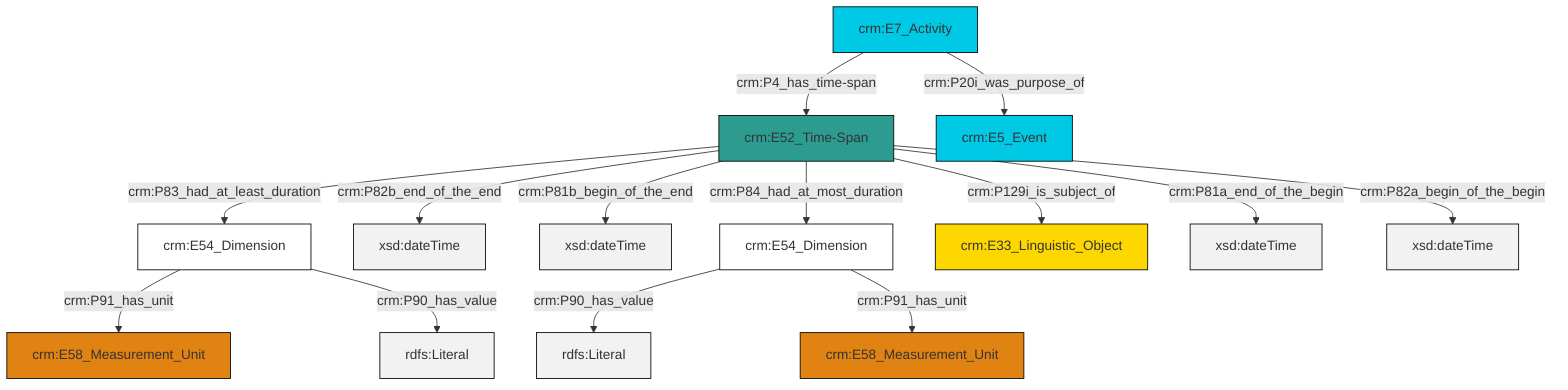 graph TD
classDef Literal fill:#f2f2f2,stroke:#000000;
classDef CRM_Entity fill:#FFFFFF,stroke:#000000;
classDef Temporal_Entity fill:#00C9E6, stroke:#000000;
classDef Type fill:#E18312, stroke:#000000;
classDef Time-Span fill:#2C9C91, stroke:#000000;
classDef Appellation fill:#FFEB7F, stroke:#000000;
classDef Place fill:#008836, stroke:#000000;
classDef Persistent_Item fill:#B266B2, stroke:#000000;
classDef Conceptual_Object fill:#FFD700, stroke:#000000;
classDef Physical_Thing fill:#D2B48C, stroke:#000000;
classDef Actor fill:#f58aad, stroke:#000000;
classDef PC_Classes fill:#4ce600, stroke:#000000;
classDef Multi fill:#cccccc,stroke:#000000;

0["crm:E7_Activity"]:::Temporal_Entity -->|crm:P4_has_time-span| 1["crm:E52_Time-Span"]:::Time-Span
2["crm:E54_Dimension"]:::CRM_Entity -->|crm:P90_has_value| 3[rdfs:Literal]:::Literal
1["crm:E52_Time-Span"]:::Time-Span -->|crm:P82b_end_of_the_end| 6[xsd:dateTime]:::Literal
1["crm:E52_Time-Span"]:::Time-Span -->|crm:P81b_begin_of_the_end| 8[xsd:dateTime]:::Literal
2["crm:E54_Dimension"]:::CRM_Entity -->|crm:P91_has_unit| 12["crm:E58_Measurement_Unit"]:::Type
1["crm:E52_Time-Span"]:::Time-Span -->|crm:P83_had_at_least_duration| 13["crm:E54_Dimension"]:::CRM_Entity
1["crm:E52_Time-Span"]:::Time-Span -->|crm:P129i_is_subject_of| 15["crm:E33_Linguistic_Object"]:::Conceptual_Object
13["crm:E54_Dimension"]:::CRM_Entity -->|crm:P91_has_unit| 9["crm:E58_Measurement_Unit"]:::Type
1["crm:E52_Time-Span"]:::Time-Span -->|crm:P81a_end_of_the_begin| 17[xsd:dateTime]:::Literal
0["crm:E7_Activity"]:::Temporal_Entity -->|crm:P20i_was_purpose_of| 4["crm:E5_Event"]:::Temporal_Entity
13["crm:E54_Dimension"]:::CRM_Entity -->|crm:P90_has_value| 18[rdfs:Literal]:::Literal
1["crm:E52_Time-Span"]:::Time-Span -->|crm:P82a_begin_of_the_begin| 20[xsd:dateTime]:::Literal
1["crm:E52_Time-Span"]:::Time-Span -->|crm:P84_had_at_most_duration| 2["crm:E54_Dimension"]:::CRM_Entity